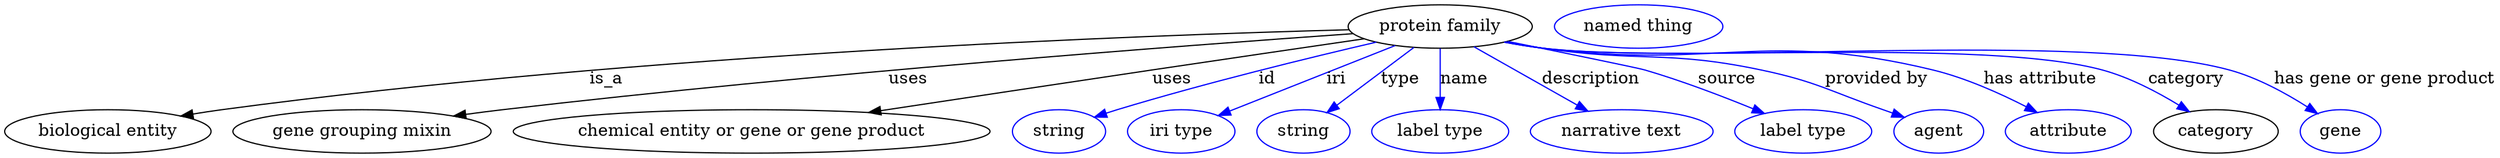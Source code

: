 digraph {
	graph [bb="0,0,2056.1,123"];
	node [label="\N"];
	"protein family"	[height=0.5,
		label="protein family",
		pos="1185.1,105",
		width=2.1123];
	"biological entity"	[height=0.5,
		pos="85.142,18",
		width=2.3651];
	"protein family" -> "biological entity"	[label=is_a,
		lp="496.14,61.5",
		pos="e,145.44,30.734 1109.7,102.32 941.81,97.843 524.81,82.576 179.14,36 171.46,34.965 163.44,33.74 155.48,32.43"];
	"gene grouping mixin"	[height=0.5,
		pos="295.14,18",
		width=2.9608];
	"protein family" -> "gene grouping mixin"	[label=uses,
		lp="746.64,61.5",
		pos="e,370.87,30.743 1113.2,99.08 976.33,89.402 668.88,66.182 411.14,36 401.36,34.855 391.14,33.535 380.98,32.148"];
	"chemical entity or gene or gene product"	[height=0.5,
		pos="617.14,18",
		width=5.4703];
	"protein family" -> "chemical entity or gene or gene product"	[label=uses,
		lp="963.64,61.5",
		pos="e,713.51,33.715 1122.2,94.826 1074.3,87.809 1006.5,77.864 947.14,69 872.48,57.854 788.34,45.103 723.71,35.267"];
	id	[color=blue,
		height=0.5,
		label=string,
		pos="870.14,18",
		width=1.0652];
	"protein family" -> id	[color=blue,
		label=id,
		lp="1042.1,61.5",
		pos="e,899.19,29.766 1132.3,92.045 1078.2,79.441 991.72,58.347 918.14,36 915.05,35.062 911.87,34.046 908.68,32.993",
		style=solid];
	iri	[color=blue,
		height=0.5,
		label="iri type",
		pos="971.14,18",
		width=1.2277];
	"protein family" -> iri	[color=blue,
		label=iri,
		lp="1099.1,61.5",
		pos="e,1001.8,31.161 1147.9,89.194 1109.7,74.023 1050.5,50.511 1011.3,34.939",
		style=solid];
	type	[color=blue,
		height=0.5,
		label=string,
		pos="1072.1,18",
		width=1.0652];
	"protein family" -> type	[color=blue,
		label=type,
		lp="1152.1,61.5",
		pos="e,1091.6,33.636 1163.4,87.611 1145.3,73.996 1119.4,54.542 1099.8,39.825",
		style=solid];
	name	[color=blue,
		height=0.5,
		label="label type",
		pos="1185.1,18",
		width=1.5707];
	"protein family" -> name	[color=blue,
		label=name,
		lp="1205.1,61.5",
		pos="e,1185.1,36.175 1185.1,86.799 1185.1,75.163 1185.1,59.548 1185.1,46.237",
		style=solid];
	description	[color=blue,
		height=0.5,
		label="narrative text",
		pos="1335.1,18",
		width=2.0943];
	"protein family" -> description	[color=blue,
		label=description,
		lp="1309.6,61.5",
		pos="e,1307.2,34.848 1213,88.211 1237,74.597 1271.9,54.833 1298.2,39.908",
		style=solid];
	source	[color=blue,
		height=0.5,
		label="label type",
		pos="1485.1,18",
		width=1.5707];
	"protein family" -> source	[color=blue,
		label=source,
		lp="1422.1,61.5",
		pos="e,1453.1,32.902 1241.2,92.623 1288.2,83.036 1348.6,70.624 1354.1,69 1384.7,60.066 1418.2,47.21 1443.7,36.771",
		style=solid];
	"provided by"	[color=blue,
		height=0.5,
		label=agent,
		pos="1597.1,18",
		width=1.0291];
	"protein family" -> "provided by"	[color=blue,
		label="provided by",
		lp="1545.6,61.5",
		pos="e,1568.5,29.78 1239.4,92.324 1249.6,90.368 1260.2,88.492 1270.1,87 1349.7,75.102 1371.5,85.582 1450.1,69 1496.4,59.26 1506.5,51.521 \
1551.1,36 1553.7,35.112 1556.3,34.184 1559,33.238",
		style=solid];
	"has attribute"	[color=blue,
		height=0.5,
		label=attribute,
		pos="1704.1,18",
		width=1.4443];
	"protein family" -> "has attribute"	[color=blue,
		label="has attribute",
		lp="1681.1,61.5",
		pos="e,1678.4,33.747 1238.5,92.138 1248.9,90.151 1259.8,88.311 1270.1,87 1412.3,68.9 1452.8,102.77 1592.1,69 1619.2,62.444 1647.8,49.555 \
1669.3,38.505",
		style=solid];
	category	[height=0.5,
		pos="1825.1,18",
		width=1.4263];
	"protein family" -> category	[color=blue,
		label=category,
		lp="1801.6,61.5",
		pos="e,1803.4,34.379 1238.4,91.999 1248.9,90.023 1259.8,88.224 1270.1,87 1372.2,74.887 1633,96.021 1732.1,69 1754.4,62.924 1777.3,50.712 \
1794.8,39.879",
		style=solid];
	"has gene or gene product"	[color=blue,
		height=0.5,
		label=gene,
		pos="1927.1,18",
		width=0.92075];
	"protein family" -> "has gene or gene product"	[color=blue,
		label="has gene or gene product",
		lp="1964.6,61.5",
		pos="e,1908.3,32.998 1238,92.025 1248.6,90.021 1259.7,88.204 1270.1,87 1395.4,72.589 1715.6,102.55 1837.1,69 1859.7,62.761 1882.8,49.793 \
1899.9,38.628",
		style=solid];
	"named thing_category"	[color=blue,
		height=0.5,
		label="named thing",
		pos="1349.1,105",
		width=1.9318];
}
